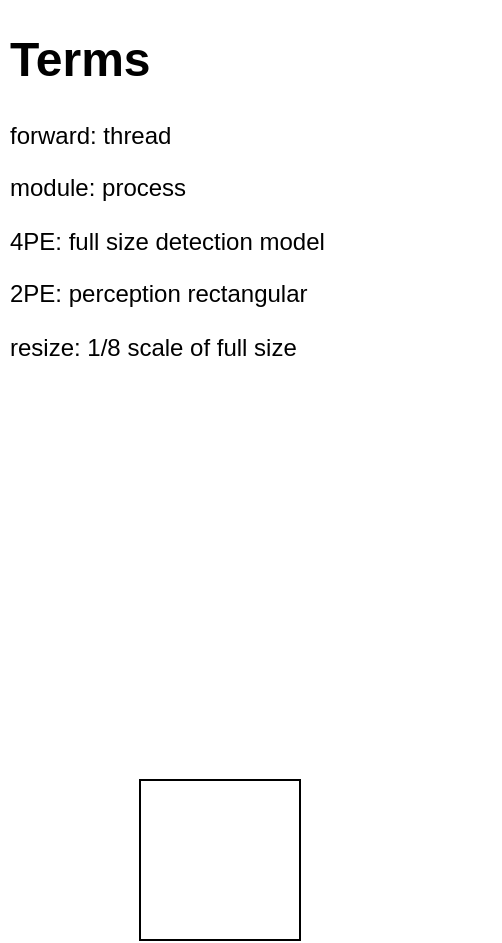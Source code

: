 <mxfile version="21.1.8" type="github">
  <diagram name="第 1 页" id="JNbYGIVMD-ZtWVQabCgr">
    <mxGraphModel dx="2027" dy="1148" grid="1" gridSize="10" guides="1" tooltips="1" connect="1" arrows="1" fold="1" page="1" pageScale="1" pageWidth="827" pageHeight="1169" math="0" shadow="0">
      <root>
        <mxCell id="0" />
        <mxCell id="1" parent="0" />
        <mxCell id="wYlKqQrf3RQWFzW5OBA8-1" value="" style="whiteSpace=wrap;html=1;aspect=fixed;" vertex="1" parent="1">
          <mxGeometry x="90" y="390" width="80" height="80" as="geometry" />
        </mxCell>
        <mxCell id="wYlKqQrf3RQWFzW5OBA8-2" value="&lt;h1&gt;Terms&lt;/h1&gt;&lt;p&gt;forward: thread&lt;/p&gt;&lt;p&gt;module: process&lt;/p&gt;&lt;p&gt;4PE: full size detection model&lt;/p&gt;&lt;p&gt;2PE: perception rectangular&lt;/p&gt;&lt;p&gt;resize: 1/8 scale of full size&lt;/p&gt;&lt;p&gt;crop: roi of the full size, most areas of full size based on fixed rules&lt;/p&gt;" style="text;html=1;strokeColor=none;fillColor=none;spacing=5;spacingTop=-20;whiteSpace=wrap;overflow=hidden;rounded=0;" vertex="1" parent="1">
          <mxGeometry x="20" y="10" width="250" height="180" as="geometry" />
        </mxCell>
      </root>
    </mxGraphModel>
  </diagram>
</mxfile>
